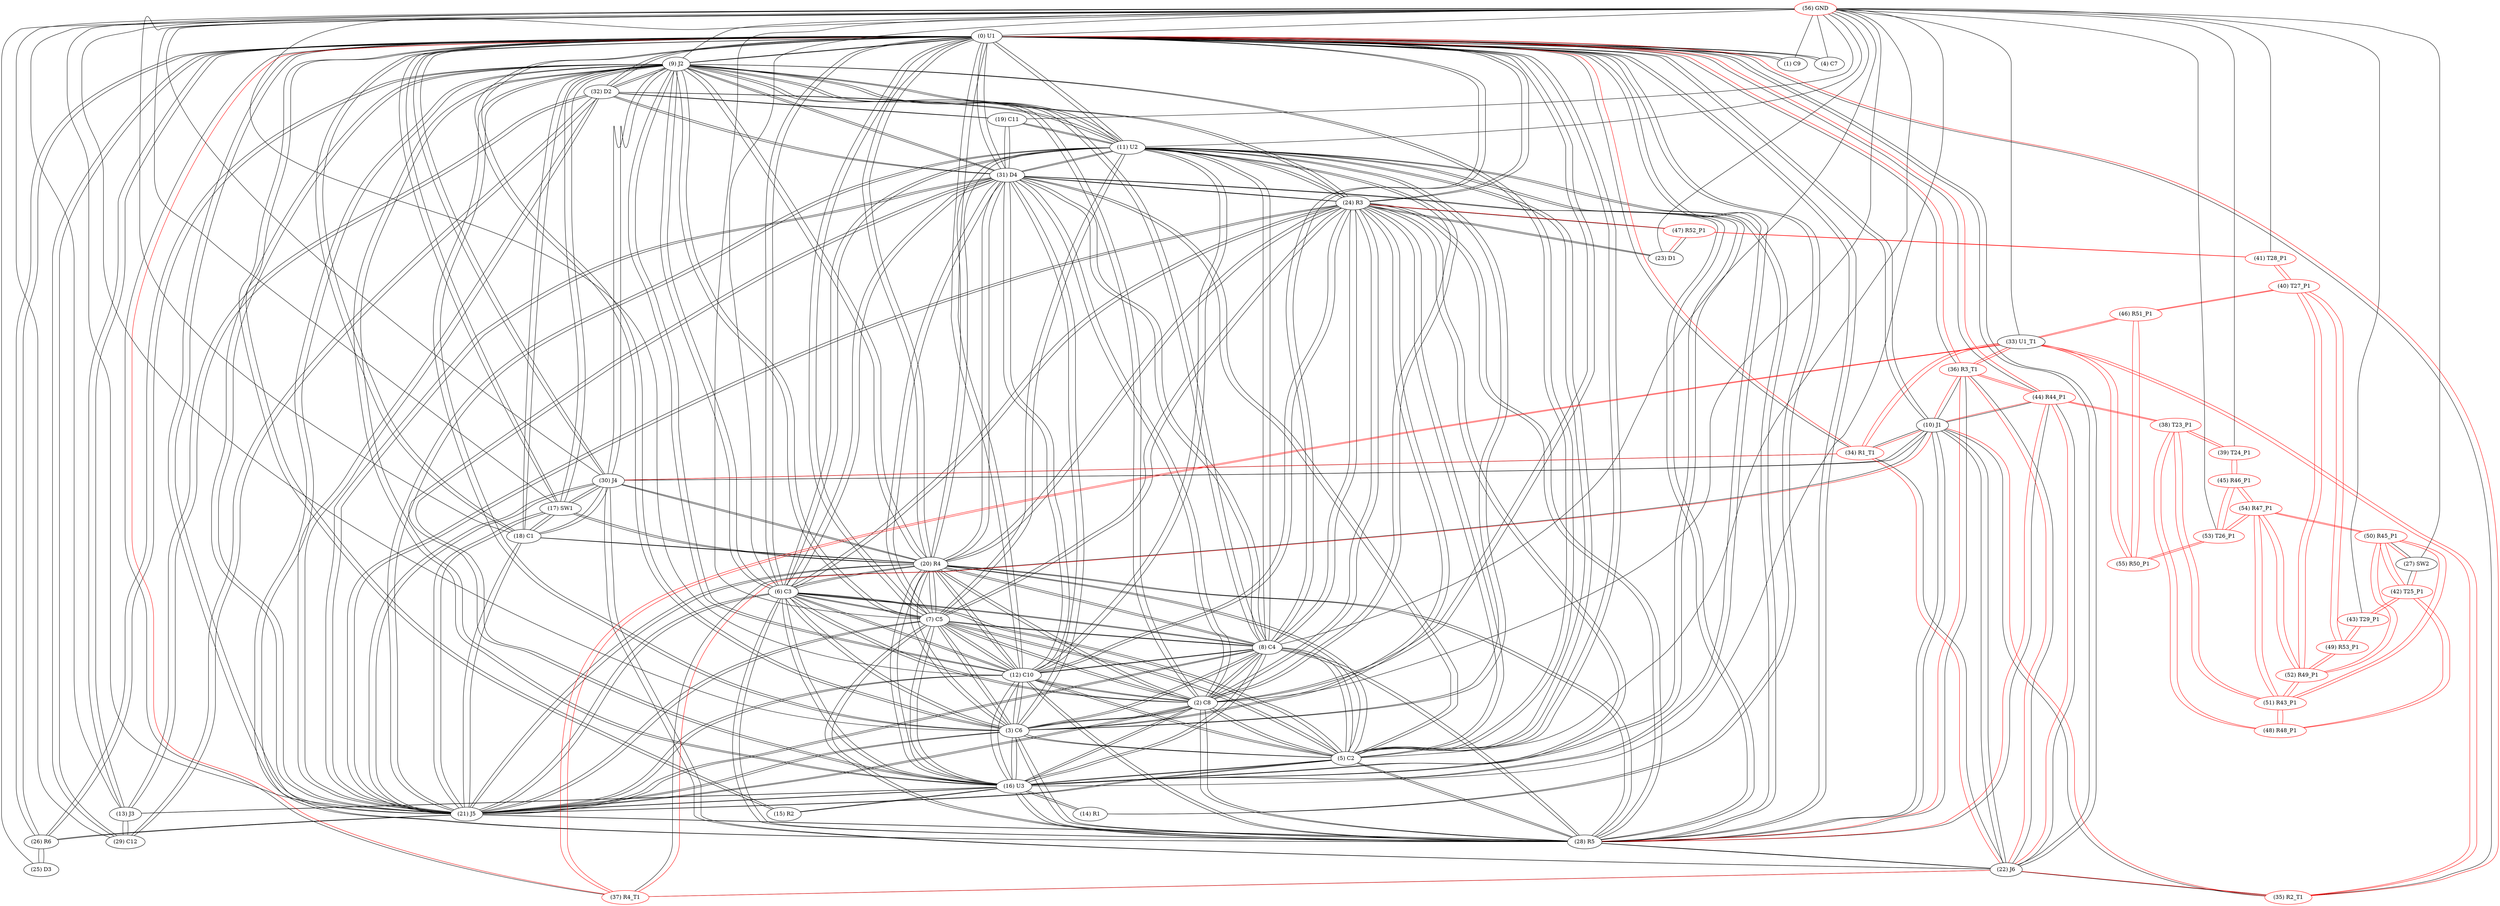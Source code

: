 graph {
	0 [label="(0) U1"]
	9 [label="(9) J2"]
	21 [label="(21) J5"]
	26 [label="(26) R6"]
	10 [label="(10) J1"]
	28 [label="(28) R5"]
	22 [label="(22) J6"]
	44 [label="(44) R44_P1"]
	36 [label="(36) R3_T1"]
	16 [label="(16) U3"]
	5 [label="(5) C2"]
	3 [label="(3) C6"]
	2 [label="(2) C8"]
	20 [label="(20) R4"]
	12 [label="(12) C10"]
	8 [label="(8) C4"]
	11 [label="(11) U2"]
	7 [label="(7) C5"]
	6 [label="(6) C3"]
	24 [label="(24) R3"]
	31 [label="(31) D4"]
	1 [label="(1) C9"]
	35 [label="(35) R2_T1"]
	30 [label="(30) J4"]
	37 [label="(37) R4_T1"]
	34 [label="(34) R1_T1"]
	4 [label="(4) C7"]
	18 [label="(18) C1"]
	17 [label="(17) SW1"]
	13 [label="(13) J3"]
	32 [label="(32) D2"]
	29 [label="(29) C12"]
	15 [label="(15) R2"]
	14 [label="(14) R1"]
	1 [label="(1) C9"]
	0 [label="(0) U1"]
	2 [label="(2) C8"]
	9 [label="(9) J2"]
	0 [label="(0) U1"]
	16 [label="(16) U3"]
	5 [label="(5) C2"]
	3 [label="(3) C6"]
	20 [label="(20) R4"]
	12 [label="(12) C10"]
	8 [label="(8) C4"]
	11 [label="(11) U2"]
	7 [label="(7) C5"]
	6 [label="(6) C3"]
	24 [label="(24) R3"]
	31 [label="(31) D4"]
	21 [label="(21) J5"]
	28 [label="(28) R5"]
	3 [label="(3) C6"]
	9 [label="(9) J2"]
	0 [label="(0) U1"]
	16 [label="(16) U3"]
	5 [label="(5) C2"]
	2 [label="(2) C8"]
	20 [label="(20) R4"]
	12 [label="(12) C10"]
	8 [label="(8) C4"]
	11 [label="(11) U2"]
	7 [label="(7) C5"]
	6 [label="(6) C3"]
	24 [label="(24) R3"]
	31 [label="(31) D4"]
	21 [label="(21) J5"]
	28 [label="(28) R5"]
	4 [label="(4) C7"]
	0 [label="(0) U1"]
	5 [label="(5) C2"]
	9 [label="(9) J2"]
	0 [label="(0) U1"]
	16 [label="(16) U3"]
	3 [label="(3) C6"]
	2 [label="(2) C8"]
	20 [label="(20) R4"]
	12 [label="(12) C10"]
	8 [label="(8) C4"]
	11 [label="(11) U2"]
	7 [label="(7) C5"]
	6 [label="(6) C3"]
	24 [label="(24) R3"]
	31 [label="(31) D4"]
	21 [label="(21) J5"]
	28 [label="(28) R5"]
	6 [label="(6) C3"]
	9 [label="(9) J2"]
	0 [label="(0) U1"]
	16 [label="(16) U3"]
	5 [label="(5) C2"]
	3 [label="(3) C6"]
	2 [label="(2) C8"]
	20 [label="(20) R4"]
	12 [label="(12) C10"]
	8 [label="(8) C4"]
	11 [label="(11) U2"]
	7 [label="(7) C5"]
	24 [label="(24) R3"]
	31 [label="(31) D4"]
	21 [label="(21) J5"]
	28 [label="(28) R5"]
	7 [label="(7) C5"]
	9 [label="(9) J2"]
	0 [label="(0) U1"]
	16 [label="(16) U3"]
	5 [label="(5) C2"]
	3 [label="(3) C6"]
	2 [label="(2) C8"]
	20 [label="(20) R4"]
	12 [label="(12) C10"]
	8 [label="(8) C4"]
	11 [label="(11) U2"]
	6 [label="(6) C3"]
	24 [label="(24) R3"]
	31 [label="(31) D4"]
	21 [label="(21) J5"]
	28 [label="(28) R5"]
	8 [label="(8) C4"]
	9 [label="(9) J2"]
	0 [label="(0) U1"]
	16 [label="(16) U3"]
	5 [label="(5) C2"]
	3 [label="(3) C6"]
	2 [label="(2) C8"]
	20 [label="(20) R4"]
	12 [label="(12) C10"]
	11 [label="(11) U2"]
	7 [label="(7) C5"]
	6 [label="(6) C3"]
	24 [label="(24) R3"]
	31 [label="(31) D4"]
	21 [label="(21) J5"]
	28 [label="(28) R5"]
	9 [label="(9) J2"]
	0 [label="(0) U1"]
	21 [label="(21) J5"]
	26 [label="(26) R6"]
	16 [label="(16) U3"]
	5 [label="(5) C2"]
	3 [label="(3) C6"]
	2 [label="(2) C8"]
	20 [label="(20) R4"]
	12 [label="(12) C10"]
	8 [label="(8) C4"]
	11 [label="(11) U2"]
	7 [label="(7) C5"]
	6 [label="(6) C3"]
	24 [label="(24) R3"]
	31 [label="(31) D4"]
	28 [label="(28) R5"]
	32 [label="(32) D2"]
	18 [label="(18) C1"]
	30 [label="(30) J4"]
	17 [label="(17) SW1"]
	10 [label="(10) J1"]
	28 [label="(28) R5"]
	0 [label="(0) U1"]
	22 [label="(22) J6"]
	44 [label="(44) R44_P1"]
	36 [label="(36) R3_T1"]
	35 [label="(35) R2_T1"]
	30 [label="(30) J4"]
	37 [label="(37) R4_T1"]
	34 [label="(34) R1_T1"]
	11 [label="(11) U2"]
	9 [label="(9) J2"]
	0 [label="(0) U1"]
	16 [label="(16) U3"]
	5 [label="(5) C2"]
	3 [label="(3) C6"]
	2 [label="(2) C8"]
	20 [label="(20) R4"]
	12 [label="(12) C10"]
	8 [label="(8) C4"]
	7 [label="(7) C5"]
	6 [label="(6) C3"]
	24 [label="(24) R3"]
	31 [label="(31) D4"]
	21 [label="(21) J5"]
	28 [label="(28) R5"]
	19 [label="(19) C11"]
	32 [label="(32) D2"]
	12 [label="(12) C10"]
	9 [label="(9) J2"]
	0 [label="(0) U1"]
	16 [label="(16) U3"]
	5 [label="(5) C2"]
	3 [label="(3) C6"]
	2 [label="(2) C8"]
	20 [label="(20) R4"]
	8 [label="(8) C4"]
	11 [label="(11) U2"]
	7 [label="(7) C5"]
	6 [label="(6) C3"]
	24 [label="(24) R3"]
	31 [label="(31) D4"]
	21 [label="(21) J5"]
	28 [label="(28) R5"]
	13 [label="(13) J3"]
	0 [label="(0) U1"]
	32 [label="(32) D2"]
	29 [label="(29) C12"]
	16 [label="(16) U3"]
	14 [label="(14) R1"]
	16 [label="(16) U3"]
	0 [label="(0) U1"]
	15 [label="(15) R2"]
	16 [label="(16) U3"]
	0 [label="(0) U1"]
	16 [label="(16) U3"]
	9 [label="(9) J2"]
	0 [label="(0) U1"]
	5 [label="(5) C2"]
	3 [label="(3) C6"]
	2 [label="(2) C8"]
	20 [label="(20) R4"]
	12 [label="(12) C10"]
	8 [label="(8) C4"]
	11 [label="(11) U2"]
	7 [label="(7) C5"]
	6 [label="(6) C3"]
	24 [label="(24) R3"]
	31 [label="(31) D4"]
	21 [label="(21) J5"]
	28 [label="(28) R5"]
	14 [label="(14) R1"]
	15 [label="(15) R2"]
	13 [label="(13) J3"]
	17 [label="(17) SW1"]
	18 [label="(18) C1"]
	0 [label="(0) U1"]
	30 [label="(30) J4"]
	21 [label="(21) J5"]
	20 [label="(20) R4"]
	9 [label="(9) J2"]
	18 [label="(18) C1"]
	0 [label="(0) U1"]
	30 [label="(30) J4"]
	21 [label="(21) J5"]
	17 [label="(17) SW1"]
	20 [label="(20) R4"]
	9 [label="(9) J2"]
	19 [label="(19) C11"]
	32 [label="(32) D2"]
	31 [label="(31) D4"]
	11 [label="(11) U2"]
	20 [label="(20) R4"]
	9 [label="(9) J2"]
	0 [label="(0) U1"]
	16 [label="(16) U3"]
	5 [label="(5) C2"]
	3 [label="(3) C6"]
	2 [label="(2) C8"]
	12 [label="(12) C10"]
	8 [label="(8) C4"]
	11 [label="(11) U2"]
	7 [label="(7) C5"]
	6 [label="(6) C3"]
	24 [label="(24) R3"]
	31 [label="(31) D4"]
	21 [label="(21) J5"]
	28 [label="(28) R5"]
	18 [label="(18) C1"]
	30 [label="(30) J4"]
	17 [label="(17) SW1"]
	21 [label="(21) J5"]
	9 [label="(9) J2"]
	0 [label="(0) U1"]
	26 [label="(26) R6"]
	16 [label="(16) U3"]
	5 [label="(5) C2"]
	3 [label="(3) C6"]
	2 [label="(2) C8"]
	20 [label="(20) R4"]
	12 [label="(12) C10"]
	8 [label="(8) C4"]
	11 [label="(11) U2"]
	7 [label="(7) C5"]
	6 [label="(6) C3"]
	24 [label="(24) R3"]
	31 [label="(31) D4"]
	28 [label="(28) R5"]
	32 [label="(32) D2"]
	18 [label="(18) C1"]
	30 [label="(30) J4"]
	17 [label="(17) SW1"]
	22 [label="(22) J6"]
	10 [label="(10) J1"]
	28 [label="(28) R5"]
	0 [label="(0) U1"]
	44 [label="(44) R44_P1"]
	36 [label="(36) R3_T1"]
	35 [label="(35) R2_T1"]
	30 [label="(30) J4"]
	37 [label="(37) R4_T1"]
	34 [label="(34) R1_T1"]
	23 [label="(23) D1"]
	24 [label="(24) R3"]
	47 [label="(47) R52_P1"]
	24 [label="(24) R3"]
	9 [label="(9) J2"]
	0 [label="(0) U1"]
	16 [label="(16) U3"]
	5 [label="(5) C2"]
	3 [label="(3) C6"]
	2 [label="(2) C8"]
	20 [label="(20) R4"]
	12 [label="(12) C10"]
	8 [label="(8) C4"]
	11 [label="(11) U2"]
	7 [label="(7) C5"]
	6 [label="(6) C3"]
	31 [label="(31) D4"]
	21 [label="(21) J5"]
	28 [label="(28) R5"]
	23 [label="(23) D1"]
	47 [label="(47) R52_P1"]
	25 [label="(25) D3"]
	26 [label="(26) R6"]
	26 [label="(26) R6"]
	25 [label="(25) D3"]
	9 [label="(9) J2"]
	0 [label="(0) U1"]
	21 [label="(21) J5"]
	27 [label="(27) SW2"]
	42 [label="(42) T25_P1"]
	50 [label="(50) R45_P1"]
	28 [label="(28) R5"]
	10 [label="(10) J1"]
	0 [label="(0) U1"]
	22 [label="(22) J6"]
	44 [label="(44) R44_P1"]
	36 [label="(36) R3_T1"]
	9 [label="(9) J2"]
	16 [label="(16) U3"]
	5 [label="(5) C2"]
	3 [label="(3) C6"]
	2 [label="(2) C8"]
	20 [label="(20) R4"]
	12 [label="(12) C10"]
	8 [label="(8) C4"]
	11 [label="(11) U2"]
	7 [label="(7) C5"]
	6 [label="(6) C3"]
	24 [label="(24) R3"]
	31 [label="(31) D4"]
	21 [label="(21) J5"]
	29 [label="(29) C12"]
	0 [label="(0) U1"]
	13 [label="(13) J3"]
	32 [label="(32) D2"]
	30 [label="(30) J4"]
	22 [label="(22) J6"]
	10 [label="(10) J1"]
	0 [label="(0) U1"]
	34 [label="(34) R1_T1"]
	18 [label="(18) C1"]
	21 [label="(21) J5"]
	17 [label="(17) SW1"]
	20 [label="(20) R4"]
	9 [label="(9) J2"]
	31 [label="(31) D4"]
	9 [label="(9) J2"]
	0 [label="(0) U1"]
	16 [label="(16) U3"]
	5 [label="(5) C2"]
	3 [label="(3) C6"]
	2 [label="(2) C8"]
	20 [label="(20) R4"]
	12 [label="(12) C10"]
	8 [label="(8) C4"]
	11 [label="(11) U2"]
	7 [label="(7) C5"]
	6 [label="(6) C3"]
	24 [label="(24) R3"]
	21 [label="(21) J5"]
	28 [label="(28) R5"]
	19 [label="(19) C11"]
	32 [label="(32) D2"]
	32 [label="(32) D2"]
	9 [label="(9) J2"]
	21 [label="(21) J5"]
	0 [label="(0) U1"]
	13 [label="(13) J3"]
	29 [label="(29) C12"]
	19 [label="(19) C11"]
	31 [label="(31) D4"]
	11 [label="(11) U2"]
	33 [label="(33) U1_T1"]
	34 [label="(34) R1_T1"]
	35 [label="(35) R2_T1"]
	36 [label="(36) R3_T1"]
	37 [label="(37) R4_T1"]
	46 [label="(46) R51_P1"]
	55 [label="(55) R50_P1"]
	34 [label="(34) R1_T1" color=red]
	0 [label="(0) U1"]
	22 [label="(22) J6"]
	30 [label="(30) J4"]
	10 [label="(10) J1"]
	33 [label="(33) U1_T1"]
	35 [label="(35) R2_T1" color=red]
	0 [label="(0) U1"]
	22 [label="(22) J6"]
	10 [label="(10) J1"]
	33 [label="(33) U1_T1"]
	36 [label="(36) R3_T1" color=red]
	10 [label="(10) J1"]
	28 [label="(28) R5"]
	0 [label="(0) U1"]
	22 [label="(22) J6"]
	44 [label="(44) R44_P1"]
	33 [label="(33) U1_T1"]
	37 [label="(37) R4_T1" color=red]
	0 [label="(0) U1"]
	22 [label="(22) J6"]
	10 [label="(10) J1"]
	33 [label="(33) U1_T1"]
	38 [label="(38) T23_P1" color=red]
	48 [label="(48) R48_P1"]
	51 [label="(51) R43_P1"]
	39 [label="(39) T24_P1"]
	44 [label="(44) R44_P1"]
	39 [label="(39) T24_P1" color=red]
	45 [label="(45) R46_P1"]
	38 [label="(38) T23_P1"]
	40 [label="(40) T27_P1" color=red]
	46 [label="(46) R51_P1"]
	41 [label="(41) T28_P1"]
	49 [label="(49) R53_P1"]
	52 [label="(52) R49_P1"]
	41 [label="(41) T28_P1" color=red]
	47 [label="(47) R52_P1"]
	40 [label="(40) T27_P1"]
	42 [label="(42) T25_P1" color=red]
	43 [label="(43) T29_P1"]
	48 [label="(48) R48_P1"]
	50 [label="(50) R45_P1"]
	27 [label="(27) SW2"]
	43 [label="(43) T29_P1" color=red]
	42 [label="(42) T25_P1"]
	49 [label="(49) R53_P1"]
	44 [label="(44) R44_P1" color=red]
	10 [label="(10) J1"]
	28 [label="(28) R5"]
	0 [label="(0) U1"]
	22 [label="(22) J6"]
	36 [label="(36) R3_T1"]
	38 [label="(38) T23_P1"]
	45 [label="(45) R46_P1" color=red]
	53 [label="(53) T26_P1"]
	54 [label="(54) R47_P1"]
	39 [label="(39) T24_P1"]
	46 [label="(46) R51_P1" color=red]
	40 [label="(40) T27_P1"]
	55 [label="(55) R50_P1"]
	33 [label="(33) U1_T1"]
	47 [label="(47) R52_P1" color=red]
	23 [label="(23) D1"]
	24 [label="(24) R3"]
	41 [label="(41) T28_P1"]
	48 [label="(48) R48_P1" color=red]
	42 [label="(42) T25_P1"]
	38 [label="(38) T23_P1"]
	51 [label="(51) R43_P1"]
	49 [label="(49) R53_P1" color=red]
	43 [label="(43) T29_P1"]
	40 [label="(40) T27_P1"]
	52 [label="(52) R49_P1"]
	50 [label="(50) R45_P1" color=red]
	54 [label="(54) R47_P1"]
	51 [label="(51) R43_P1"]
	52 [label="(52) R49_P1"]
	42 [label="(42) T25_P1"]
	27 [label="(27) SW2"]
	51 [label="(51) R43_P1" color=red]
	48 [label="(48) R48_P1"]
	38 [label="(38) T23_P1"]
	54 [label="(54) R47_P1"]
	50 [label="(50) R45_P1"]
	52 [label="(52) R49_P1"]
	52 [label="(52) R49_P1" color=red]
	54 [label="(54) R47_P1"]
	50 [label="(50) R45_P1"]
	51 [label="(51) R43_P1"]
	40 [label="(40) T27_P1"]
	49 [label="(49) R53_P1"]
	53 [label="(53) T26_P1" color=red]
	55 [label="(55) R50_P1"]
	45 [label="(45) R46_P1"]
	54 [label="(54) R47_P1"]
	54 [label="(54) R47_P1" color=red]
	50 [label="(50) R45_P1"]
	51 [label="(51) R43_P1"]
	52 [label="(52) R49_P1"]
	53 [label="(53) T26_P1"]
	45 [label="(45) R46_P1"]
	55 [label="(55) R50_P1" color=red]
	53 [label="(53) T26_P1"]
	46 [label="(46) R51_P1"]
	33 [label="(33) U1_T1"]
	56 [label="(56) GND" color=red]
	3 [label="(3) C6"]
	2 [label="(2) C8"]
	1 [label="(1) C9"]
	21 [label="(21) J5"]
	7 [label="(7) C5"]
	0 [label="(0) U1"]
	4 [label="(4) C7"]
	5 [label="(5) C2"]
	6 [label="(6) C3"]
	8 [label="(8) C4"]
	25 [label="(25) D3"]
	29 [label="(29) C12"]
	30 [label="(30) J4"]
	17 [label="(17) SW1"]
	18 [label="(18) C1"]
	19 [label="(19) C11"]
	9 [label="(9) J2"]
	27 [label="(27) SW2"]
	23 [label="(23) D1"]
	13 [label="(13) J3"]
	11 [label="(11) U2"]
	16 [label="(16) U3"]
	12 [label="(12) C10"]
	33 [label="(33) U1_T1"]
	53 [label="(53) T26_P1"]
	39 [label="(39) T24_P1"]
	43 [label="(43) T29_P1"]
	41 [label="(41) T28_P1"]
	0 -- 9
	0 -- 21
	0 -- 26
	0 -- 10
	0 -- 28
	0 -- 22
	0 -- 44
	0 -- 36
	0 -- 16
	0 -- 5
	0 -- 3
	0 -- 2
	0 -- 20
	0 -- 12
	0 -- 8
	0 -- 11
	0 -- 7
	0 -- 6
	0 -- 24
	0 -- 31
	0 -- 1
	0 -- 35
	0 -- 30
	0 -- 37
	0 -- 34
	0 -- 4
	0 -- 18
	0 -- 17
	0 -- 13
	0 -- 32
	0 -- 29
	0 -- 15
	0 -- 14
	1 -- 0
	2 -- 9
	2 -- 0
	2 -- 16
	2 -- 5
	2 -- 3
	2 -- 20
	2 -- 12
	2 -- 8
	2 -- 11
	2 -- 7
	2 -- 6
	2 -- 24
	2 -- 31
	2 -- 21
	2 -- 28
	3 -- 9
	3 -- 0
	3 -- 16
	3 -- 5
	3 -- 2
	3 -- 20
	3 -- 12
	3 -- 8
	3 -- 11
	3 -- 7
	3 -- 6
	3 -- 24
	3 -- 31
	3 -- 21
	3 -- 28
	4 -- 0
	5 -- 9
	5 -- 0
	5 -- 16
	5 -- 3
	5 -- 2
	5 -- 20
	5 -- 12
	5 -- 8
	5 -- 11
	5 -- 7
	5 -- 6
	5 -- 24
	5 -- 31
	5 -- 21
	5 -- 28
	6 -- 9
	6 -- 0
	6 -- 16
	6 -- 5
	6 -- 3
	6 -- 2
	6 -- 20
	6 -- 12
	6 -- 8
	6 -- 11
	6 -- 7
	6 -- 24
	6 -- 31
	6 -- 21
	6 -- 28
	7 -- 9
	7 -- 0
	7 -- 16
	7 -- 5
	7 -- 3
	7 -- 2
	7 -- 20
	7 -- 12
	7 -- 8
	7 -- 11
	7 -- 6
	7 -- 24
	7 -- 31
	7 -- 21
	7 -- 28
	8 -- 9
	8 -- 0
	8 -- 16
	8 -- 5
	8 -- 3
	8 -- 2
	8 -- 20
	8 -- 12
	8 -- 11
	8 -- 7
	8 -- 6
	8 -- 24
	8 -- 31
	8 -- 21
	8 -- 28
	9 -- 0
	9 -- 21
	9 -- 26
	9 -- 16
	9 -- 5
	9 -- 3
	9 -- 2
	9 -- 20
	9 -- 12
	9 -- 8
	9 -- 11
	9 -- 7
	9 -- 6
	9 -- 24
	9 -- 31
	9 -- 28
	9 -- 32
	9 -- 18
	9 -- 30
	9 -- 17
	10 -- 28
	10 -- 0
	10 -- 22
	10 -- 44
	10 -- 36
	10 -- 35
	10 -- 30
	10 -- 37
	10 -- 34
	11 -- 9
	11 -- 0
	11 -- 16
	11 -- 5
	11 -- 3
	11 -- 2
	11 -- 20
	11 -- 12
	11 -- 8
	11 -- 7
	11 -- 6
	11 -- 24
	11 -- 31
	11 -- 21
	11 -- 28
	11 -- 19
	11 -- 32
	12 -- 9
	12 -- 0
	12 -- 16
	12 -- 5
	12 -- 3
	12 -- 2
	12 -- 20
	12 -- 8
	12 -- 11
	12 -- 7
	12 -- 6
	12 -- 24
	12 -- 31
	12 -- 21
	12 -- 28
	13 -- 0
	13 -- 32
	13 -- 29
	13 -- 16
	14 -- 16
	14 -- 0
	15 -- 16
	15 -- 0
	16 -- 9
	16 -- 0
	16 -- 5
	16 -- 3
	16 -- 2
	16 -- 20
	16 -- 12
	16 -- 8
	16 -- 11
	16 -- 7
	16 -- 6
	16 -- 24
	16 -- 31
	16 -- 21
	16 -- 28
	16 -- 14
	16 -- 15
	16 -- 13
	17 -- 18
	17 -- 0
	17 -- 30
	17 -- 21
	17 -- 20
	17 -- 9
	18 -- 0
	18 -- 30
	18 -- 21
	18 -- 17
	18 -- 20
	18 -- 9
	19 -- 32
	19 -- 31
	19 -- 11
	20 -- 9
	20 -- 0
	20 -- 16
	20 -- 5
	20 -- 3
	20 -- 2
	20 -- 12
	20 -- 8
	20 -- 11
	20 -- 7
	20 -- 6
	20 -- 24
	20 -- 31
	20 -- 21
	20 -- 28
	20 -- 18
	20 -- 30
	20 -- 17
	21 -- 9
	21 -- 0
	21 -- 26
	21 -- 16
	21 -- 5
	21 -- 3
	21 -- 2
	21 -- 20
	21 -- 12
	21 -- 8
	21 -- 11
	21 -- 7
	21 -- 6
	21 -- 24
	21 -- 31
	21 -- 28
	21 -- 32
	21 -- 18
	21 -- 30
	21 -- 17
	22 -- 10
	22 -- 28
	22 -- 0
	22 -- 44
	22 -- 36
	22 -- 35
	22 -- 30
	22 -- 37
	22 -- 34
	23 -- 24
	23 -- 47
	24 -- 9
	24 -- 0
	24 -- 16
	24 -- 5
	24 -- 3
	24 -- 2
	24 -- 20
	24 -- 12
	24 -- 8
	24 -- 11
	24 -- 7
	24 -- 6
	24 -- 31
	24 -- 21
	24 -- 28
	24 -- 23
	24 -- 47
	25 -- 26
	26 -- 25
	26 -- 9
	26 -- 0
	26 -- 21
	27 -- 42
	27 -- 50
	28 -- 10
	28 -- 0
	28 -- 22
	28 -- 44
	28 -- 36
	28 -- 9
	28 -- 16
	28 -- 5
	28 -- 3
	28 -- 2
	28 -- 20
	28 -- 12
	28 -- 8
	28 -- 11
	28 -- 7
	28 -- 6
	28 -- 24
	28 -- 31
	28 -- 21
	29 -- 0
	29 -- 13
	29 -- 32
	30 -- 22
	30 -- 10
	30 -- 0
	30 -- 34
	30 -- 18
	30 -- 21
	30 -- 17
	30 -- 20
	30 -- 9
	31 -- 9
	31 -- 0
	31 -- 16
	31 -- 5
	31 -- 3
	31 -- 2
	31 -- 20
	31 -- 12
	31 -- 8
	31 -- 11
	31 -- 7
	31 -- 6
	31 -- 24
	31 -- 21
	31 -- 28
	31 -- 19
	31 -- 32
	32 -- 9
	32 -- 21
	32 -- 0
	32 -- 13
	32 -- 29
	32 -- 19
	32 -- 31
	32 -- 11
	33 -- 34 [color=red]
	33 -- 35 [color=red]
	33 -- 36 [color=red]
	33 -- 37 [color=red]
	33 -- 46 [color=red]
	33 -- 55 [color=red]
	34 -- 0 [color=red]
	34 -- 22 [color=red]
	34 -- 30 [color=red]
	34 -- 10 [color=red]
	34 -- 33 [color=red]
	35 -- 0 [color=red]
	35 -- 22 [color=red]
	35 -- 10 [color=red]
	35 -- 33 [color=red]
	36 -- 10 [color=red]
	36 -- 28 [color=red]
	36 -- 0 [color=red]
	36 -- 22 [color=red]
	36 -- 44 [color=red]
	36 -- 33 [color=red]
	37 -- 0 [color=red]
	37 -- 22 [color=red]
	37 -- 10 [color=red]
	37 -- 33 [color=red]
	38 -- 48 [color=red]
	38 -- 51 [color=red]
	38 -- 39 [color=red]
	38 -- 44 [color=red]
	39 -- 45 [color=red]
	39 -- 38 [color=red]
	40 -- 46 [color=red]
	40 -- 41 [color=red]
	40 -- 49 [color=red]
	40 -- 52 [color=red]
	41 -- 47 [color=red]
	41 -- 40 [color=red]
	42 -- 43 [color=red]
	42 -- 48 [color=red]
	42 -- 50 [color=red]
	42 -- 27 [color=red]
	43 -- 42 [color=red]
	43 -- 49 [color=red]
	44 -- 10 [color=red]
	44 -- 28 [color=red]
	44 -- 0 [color=red]
	44 -- 22 [color=red]
	44 -- 36 [color=red]
	44 -- 38 [color=red]
	45 -- 53 [color=red]
	45 -- 54 [color=red]
	45 -- 39 [color=red]
	46 -- 40 [color=red]
	46 -- 55 [color=red]
	46 -- 33 [color=red]
	47 -- 23 [color=red]
	47 -- 24 [color=red]
	47 -- 41 [color=red]
	48 -- 42 [color=red]
	48 -- 38 [color=red]
	48 -- 51 [color=red]
	49 -- 43 [color=red]
	49 -- 40 [color=red]
	49 -- 52 [color=red]
	50 -- 54 [color=red]
	50 -- 51 [color=red]
	50 -- 52 [color=red]
	50 -- 42 [color=red]
	50 -- 27 [color=red]
	51 -- 48 [color=red]
	51 -- 38 [color=red]
	51 -- 54 [color=red]
	51 -- 50 [color=red]
	51 -- 52 [color=red]
	52 -- 54 [color=red]
	52 -- 50 [color=red]
	52 -- 51 [color=red]
	52 -- 40 [color=red]
	52 -- 49 [color=red]
	53 -- 55 [color=red]
	53 -- 45 [color=red]
	53 -- 54 [color=red]
	54 -- 50 [color=red]
	54 -- 51 [color=red]
	54 -- 52 [color=red]
	54 -- 53 [color=red]
	54 -- 45 [color=red]
	55 -- 53 [color=red]
	55 -- 46 [color=red]
	55 -- 33 [color=red]
	56 -- 3
	56 -- 2
	56 -- 1
	56 -- 21
	56 -- 7
	56 -- 0
	56 -- 4
	56 -- 5
	56 -- 6
	56 -- 8
	56 -- 25
	56 -- 29
	56 -- 30
	56 -- 17
	56 -- 18
	56 -- 19
	56 -- 9
	56 -- 27
	56 -- 23
	56 -- 13
	56 -- 11
	56 -- 16
	56 -- 12
	56 -- 33
	56 -- 53
	56 -- 39
	56 -- 43
	56 -- 41
}
